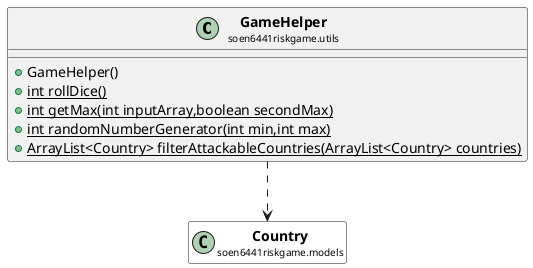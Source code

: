 @startuml

skinparam svgLinkTarget _parent
skinparam linetype ortho
set namespaceSeparator none
class "<b><size:14>GameHelper</b>\n<size:10>soen6441riskgame.utils" as soen6441riskgame.utils.GameHelper  [[../../soen6441riskgame/utils/GameHelper.html{soen6441riskgame.utils.GameHelper}]] {
+GameHelper()
{static} +int rollDice()
{static} +int getMax(int inputArray,boolean secondMax)
{static} +int randomNumberGenerator(int min,int max)
{static} +ArrayList<Country> filterAttackableCountries(ArrayList<Country> countries)
}



class "<b><size:14>Country</b>\n<size:10>soen6441riskgame.models" as soen6441riskgame.models.Country  [[../../soen6441riskgame/models/Country.html{soen6441riskgame.models.Country}]] #white {
}

hide soen6441riskgame.models.Country fields
hide soen6441riskgame.models.Country methods

soen6441riskgame.utils.GameHelper ..> soen6441riskgame.models.Country


@enduml

